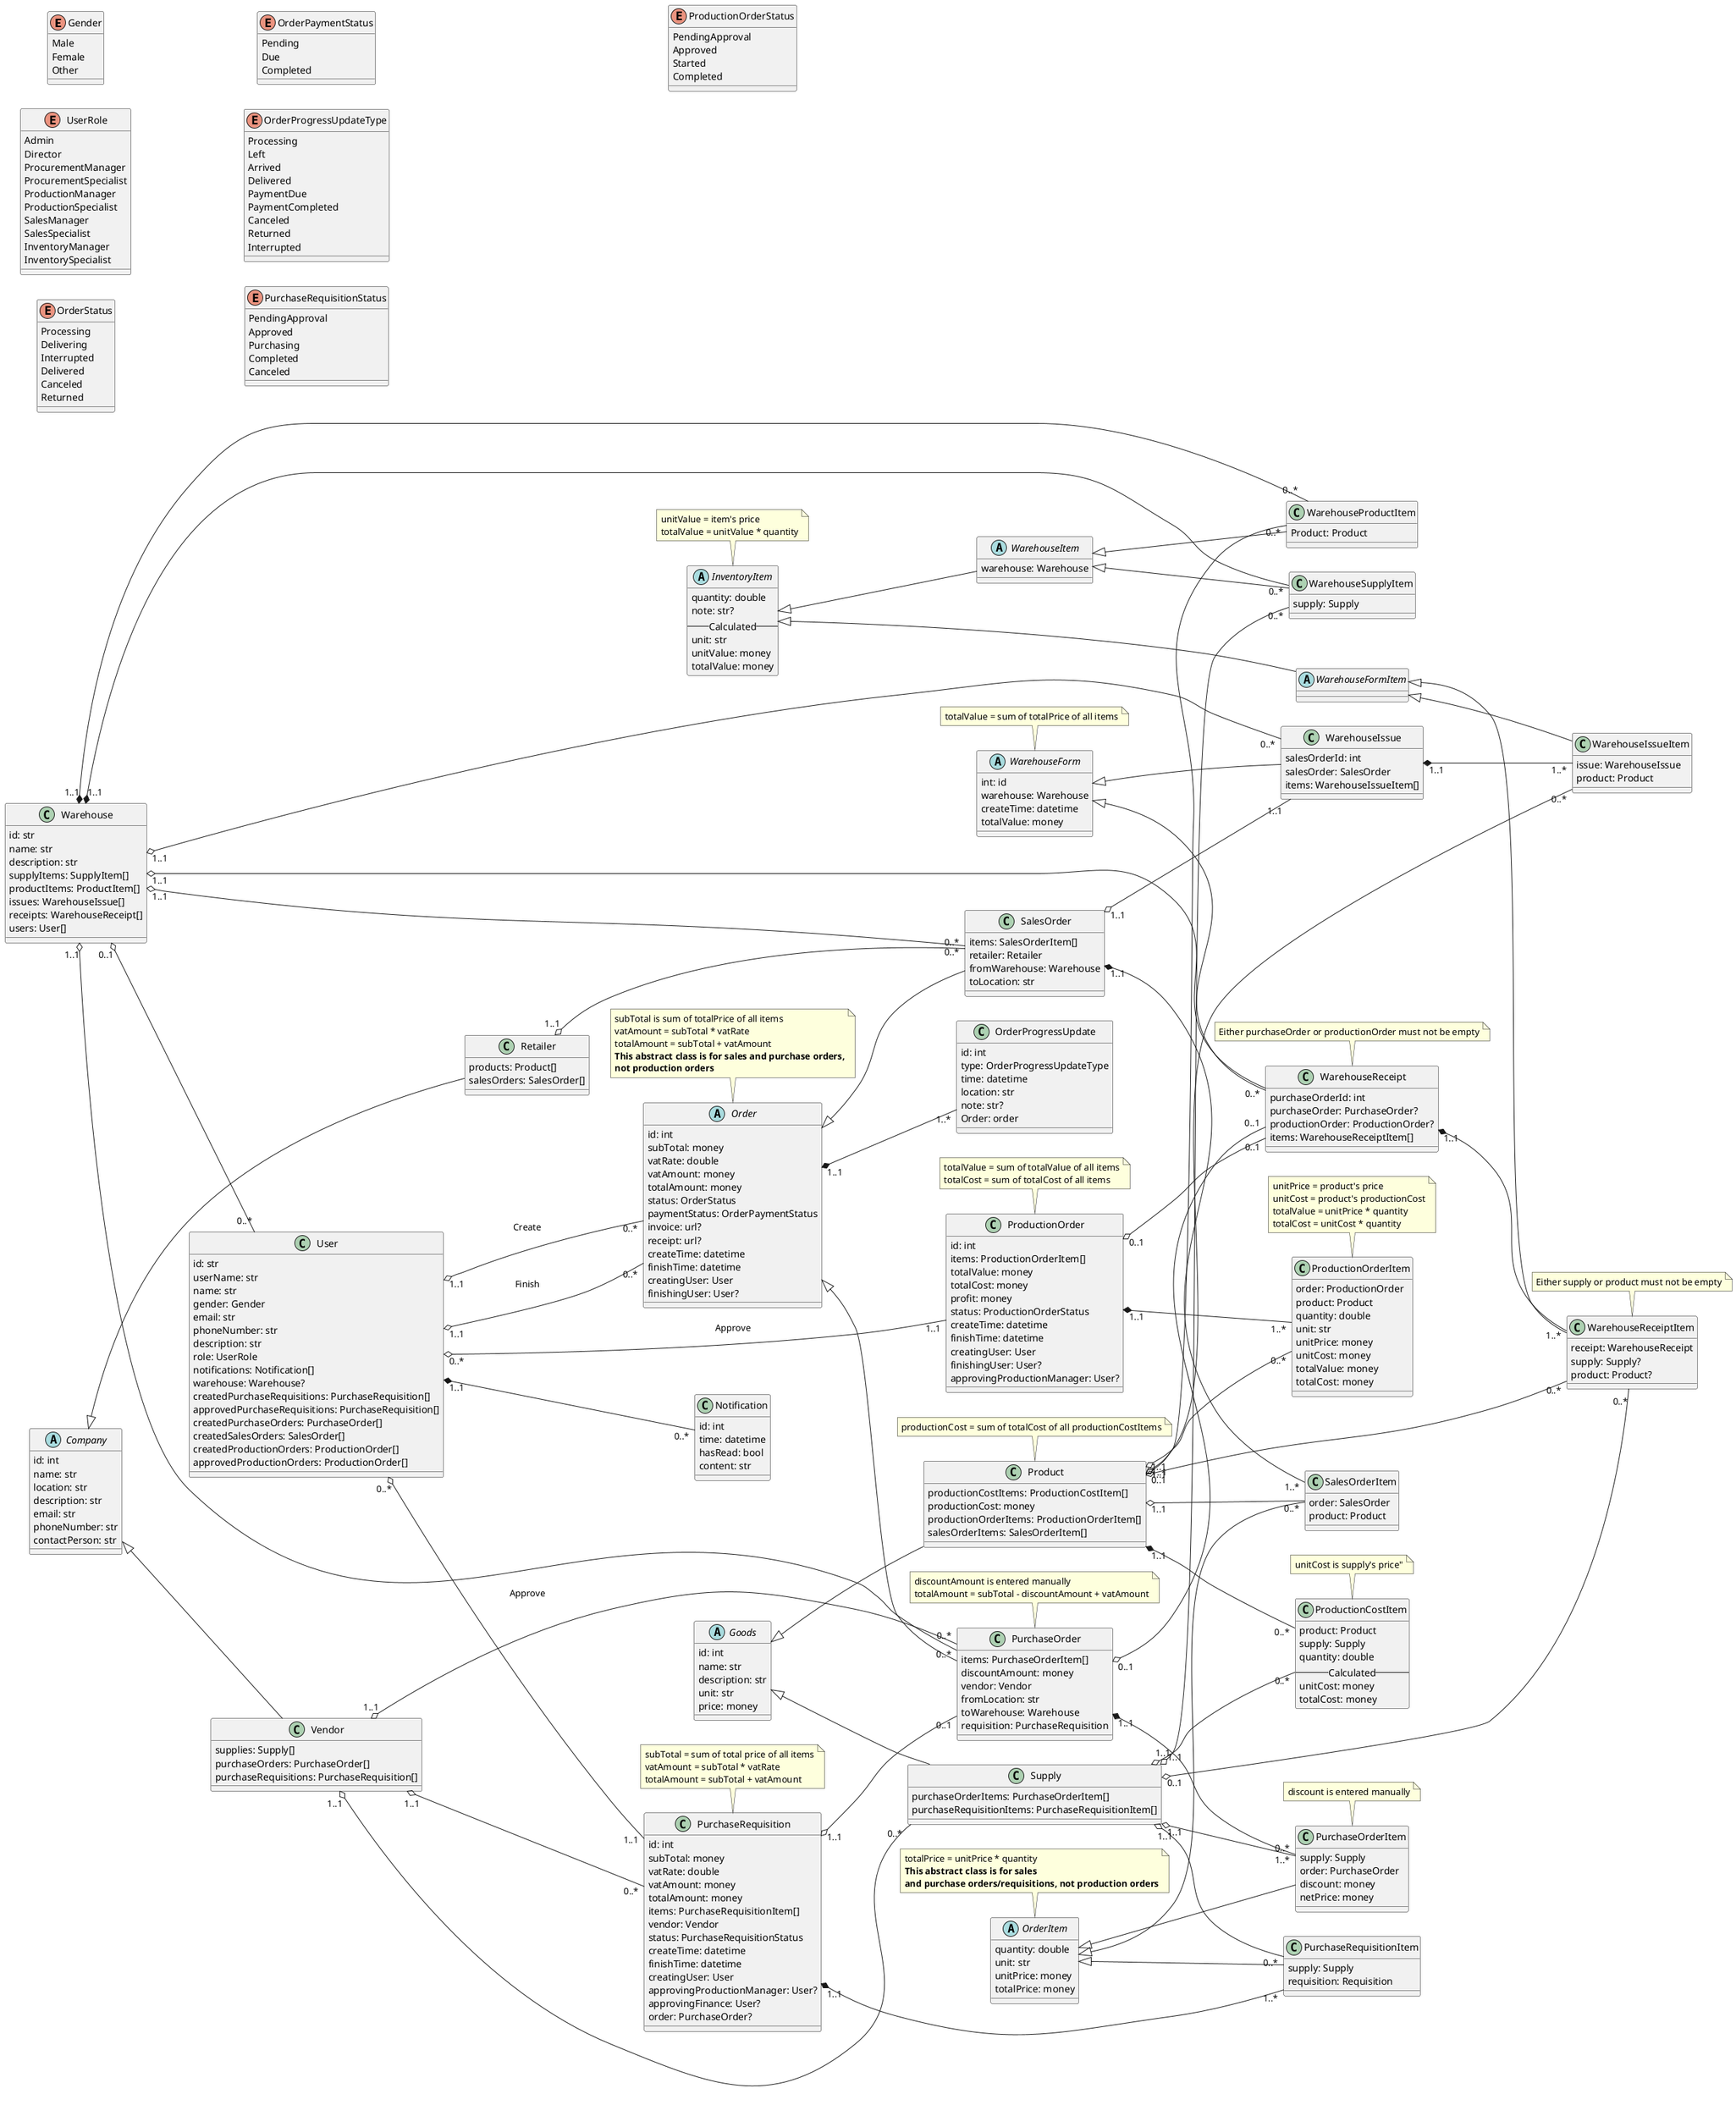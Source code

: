 @startuml classes
left to right direction

enum Gender {
    Male
    Female
    Other
}

enum UserRole {
    Admin
    Director
    ProcurementManager
    ProcurementSpecialist
    ProductionManager
    ProductionSpecialist
    SalesManager
    SalesSpecialist
    InventoryManager
    InventorySpecialist
}

class User {
    id: str
    userName: str
    name: str
    gender: Gender
    email: str
    phoneNumber: str
    description: str
    role: UserRole
    notifications: Notification[]
    warehouse: Warehouse?
    createdPurchaseRequisitions: PurchaseRequisition[]
    approvedPurchaseRequisitions: PurchaseRequisition[]
    createdPurchaseOrders: PurchaseOrder[]
    createdSalesOrders: SalesOrder[]
    createdProductionOrders: ProductionOrder[]
    approvedProductionOrders: ProductionOrder[]
}
Warehouse "0..1" o-- "0..*" User

class Notification {
    id: int
    time: datetime
    hasRead: bool
    content: str
}
User "1..1" *-- "0..*" Notification

abstract Company {
    id: int
    name: str
    location: str
    description: str
    email: str
    phoneNumber: str
    contactPerson: str
}

class Vendor {
    supplies: Supply[]
    purchaseOrders: PurchaseOrder[]
    purchaseRequisitions: PurchaseRequisition[]

}
Company <|-- Vendor

class Retailer {
    products: Product[]
    salesOrders: SalesOrder[]
}
Company <|-- Retailer

abstract Goods {
    id: int
    name: str
    description: str
    unit: str
    price: money
}

class Supply {
    purchaseOrderItems: PurchaseOrderItem[]
    purchaseRequisitionItems: PurchaseRequisitionItem[]
}
Goods <|-- Supply
Vendor "1..1" o-- "0..*" Supply

class Product {
    productionCostItems: ProductionCostItem[]
    productionCost: money
    productionOrderItems: ProductionOrderItem[]
    salesOrderItems: SalesOrderItem[]
}
Goods <|-- Product
note top: productionCost = sum of totalCost of all productionCostItems

class ProductionCostItem {
    product: Product
    supply: Supply
    quantity: double
    --Calculated--
    unitCost: money
    totalCost: money
}
Product "1..1" *-- "0..*" ProductionCostItem
Supply "1..1" o-- "0..*" ProductionCostItem
note top: unitCost is supply's price"

enum OrderStatus {
    Processing
    Delivering
    Interrupted
    Delivered
    Canceled
    Returned
}

enum OrderPaymentStatus {
    Pending
    Due
    Completed
}

abstract Order {
    id: int
    subTotal: money
    vatRate: double
    vatAmount: money
    totalAmount: money
    status: OrderStatus
    paymentStatus: OrderPaymentStatus
    invoice: url?
    receipt: url?
    createTime: datetime
    finishTime: datetime
    creatingUser: User
    finishingUser: User?
}
User "1..1" o-- "0..*" Order : Create
User "1..1" o-- "0..*" Order : Finish
note top
    subTotal is sum of totalPrice of all items
    vatAmount = subTotal * vatRate
    totalAmount = subTotal + vatAmount
    <b>This abstract class is for sales and purchase orders,
    <b>not production orders
endnote

abstract OrderItem {
    quantity: double
    unit: str
    unitPrice: money
    totalPrice: money
}
note top
    totalPrice = unitPrice * quantity
    <b>This abstract class is for sales
    <b>and purchase orders/requisitions, not production orders
endnote

enum OrderProgressUpdateType {
    Processing
    Left
    Arrived
    Delivered
    PaymentDue
    PaymentCompleted
    Canceled
    Returned
    Interrupted
}

class OrderProgressUpdate {
    id: int
    type: OrderProgressUpdateType
    time: datetime
    location: str
    note: str?
    Order: order
}
Order "1..1" *-- "1..*" OrderProgressUpdate

enum PurchaseRequisitionStatus {
    PendingApproval
    Approved
    Purchasing
    Completed
    Canceled
}

class PurchaseRequisition {
    id: int
    subTotal: money
    vatRate: double
    vatAmount: money
    totalAmount: money
    items: PurchaseRequisitionItem[]
    vendor: Vendor
    status: PurchaseRequisitionStatus
    createTime: datetime
    finishTime: datetime
    creatingUser: User
    approvingProductionManager: User?
    approvingFinance: User?
    order: PurchaseOrder?
}
Vendor "1..1" o-- "0..*" PurchaseRequisition
User "0..*" o-- "1..1" PurchaseRequisition : Approve
note top
    subTotal = sum of total price of all items
    vatAmount = subTotal * vatRate
    totalAmount = subTotal + vatAmount
endnote

class PurchaseRequisitionItem {
    supply: Supply
    requisition: Requisition
}
OrderItem <|-- PurchaseRequisitionItem
PurchaseRequisition "1..1" *-- "1..*" PurchaseRequisitionItem
Supply "1..1" o-- "0..*" PurchaseRequisitionItem

class PurchaseOrder {
    items: PurchaseOrderItem[]
    discountAmount: money
    vendor: Vendor
    fromLocation: str
    toWarehouse: Warehouse
    requisition: PurchaseRequisition
}
Order <|-- PurchaseOrder
Vendor "1..1" o-- "0..*" PurchaseOrder
Warehouse "1..1" o-- "0..*" PurchaseOrder
PurchaseRequisition "1..1" o-- "0..1" PurchaseOrder
note top
    discountAmount is entered manually
    totalAmount = subTotal - discountAmount + vatAmount
endnote

class PurchaseOrderItem {
    supply: Supply
    order: PurchaseOrder
    discount: money
    netPrice: money
}
OrderItem <|-- PurchaseOrderItem
PurchaseOrder "1..1" *-- "1..*" PurchaseOrderItem
Supply "1..1" o-- "0..*" PurchaseOrderItem
note top: discount is entered manually

class SalesOrder {
    items: SalesOrderItem[]
    retailer: Retailer
    fromWarehouse: Warehouse
    toLocation: str
}
Order <|-- SalesOrder
Retailer "1..1" o-- "0..*" SalesOrder
Warehouse "1..1" o-- "0..*" SalesOrder

class SalesOrderItem {
    order: SalesOrder
    product: Product
}
OrderItem <|-- SalesOrderItem
SalesOrder "1..1" *-- "1..*" SalesOrderItem
Product "1..1" o-- "0..*" SalesOrderItem

enum ProductionOrderStatus {
    PendingApproval
    Approved
    Started
    Completed
}

class ProductionOrder {
    id: int
    items: ProductionOrderItem[]
    totalValue: money
    totalCost: money
    profit: money
    status: ProductionOrderStatus
    createTime: datetime
    finishTime: datetime
    creatingUser: User
    finishingUser: User?
    approvingProductionManager: User?
}
User "0..*" o-- "1..1" ProductionOrder : Approve
note top
    totalValue = sum of totalValue of all items
    totalCost = sum of totalCost of all items
endnote

class ProductionOrderItem {
    order: ProductionOrder
    product: Product
    quantity: double
    unit: str
    unitPrice: money
    unitCost: money
    totalValue: money
    totalCost: money
}
ProductionOrder "1..1" *-- "1..*" ProductionOrderItem
Product "1..1" o-- "0..*" ProductionOrderItem
note top
    unitPrice = product's price
    unitCost = product's productionCost
    totalValue = unitPrice * quantity
    totalCost = unitCost * quantity
endnote

abstract InventoryItem {
    quantity: double
    note: str?
    --Calculated--
    unit: str
    unitValue: money
    totalValue: money
}
note top
    unitValue = item's price
    totalValue = unitValue * quantity
endnote

class Warehouse {
    id: str
    name: str
    description: str
    supplyItems: SupplyItem[]
    productItems: ProductItem[]
    issues: WarehouseIssue[]
    receipts: WarehouseReceipt[]
    users: User[]
}

abstract WarehouseItem {
    warehouse: Warehouse
}
InventoryItem <|-- WarehouseItem

class WarehouseSupplyItem {
    supply: Supply
}
WarehouseItem <|-- WarehouseSupplyItem
Warehouse "1..1" *-- "0..*" WarehouseSupplyItem
Supply "1..1" o-- "0..*" WarehouseSupplyItem

class WarehouseProductItem {
    Product: Product
}
WarehouseItem <|-- WarehouseProductItem
Warehouse "1..1" *-- "0..*" WarehouseProductItem
Product "1..1" o-- "0..*" WarehouseProductItem

abstract WarehouseForm {
    int: id
    warehouse: Warehouse
    createTime: datetime
    totalValue: money
}
note top
    totalValue = sum of totalPrice of all items
endnote

abstract WarehouseFormItem
InventoryItem <|-- WarehouseFormItem

class WarehouseIssue {
    salesOrderId: int
    salesOrder: SalesOrder
    items: WarehouseIssueItem[]
}
WarehouseForm <|-- WarehouseIssue
SalesOrder "1..1" o-- "1..1" WarehouseIssue
Warehouse "1..1" o-- "0..*" WarehouseIssue

class WarehouseIssueItem {
    issue: WarehouseIssue
    product: Product
}
WarehouseFormItem <|-- WarehouseIssueItem
WarehouseIssue "1..1" *-- "1..*" WarehouseIssueItem
Product "1..1" o-- "0..*" WarehouseIssueItem

class WarehouseReceipt {
    purchaseOrderId: int
    purchaseOrder: PurchaseOrder?
    productionOrder: ProductionOrder?
    items: WarehouseReceiptItem[]
}
WarehouseForm <|-- WarehouseReceipt
PurchaseOrder "0..1" o-- "0..1" WarehouseReceipt
ProductionOrder "0..1" o-- "0..1" WarehouseReceipt
Warehouse "1..1" o-- "0..*" WarehouseReceipt
note top: Either purchaseOrder or productionOrder must not be empty

class WarehouseReceiptItem {
    receipt: WarehouseReceipt
    supply: Supply?
    product: Product?
}
WarehouseFormItem <|-- WarehouseReceiptItem
WarehouseReceipt "1..1" *-- "1..*" WarehouseReceiptItem
Supply "0..1" o-- "0..*" WarehouseReceiptItem
Product "0..1" o-- "0..*" WarehouseReceiptItem
note top: Either supply or product must not be empty
@enduml